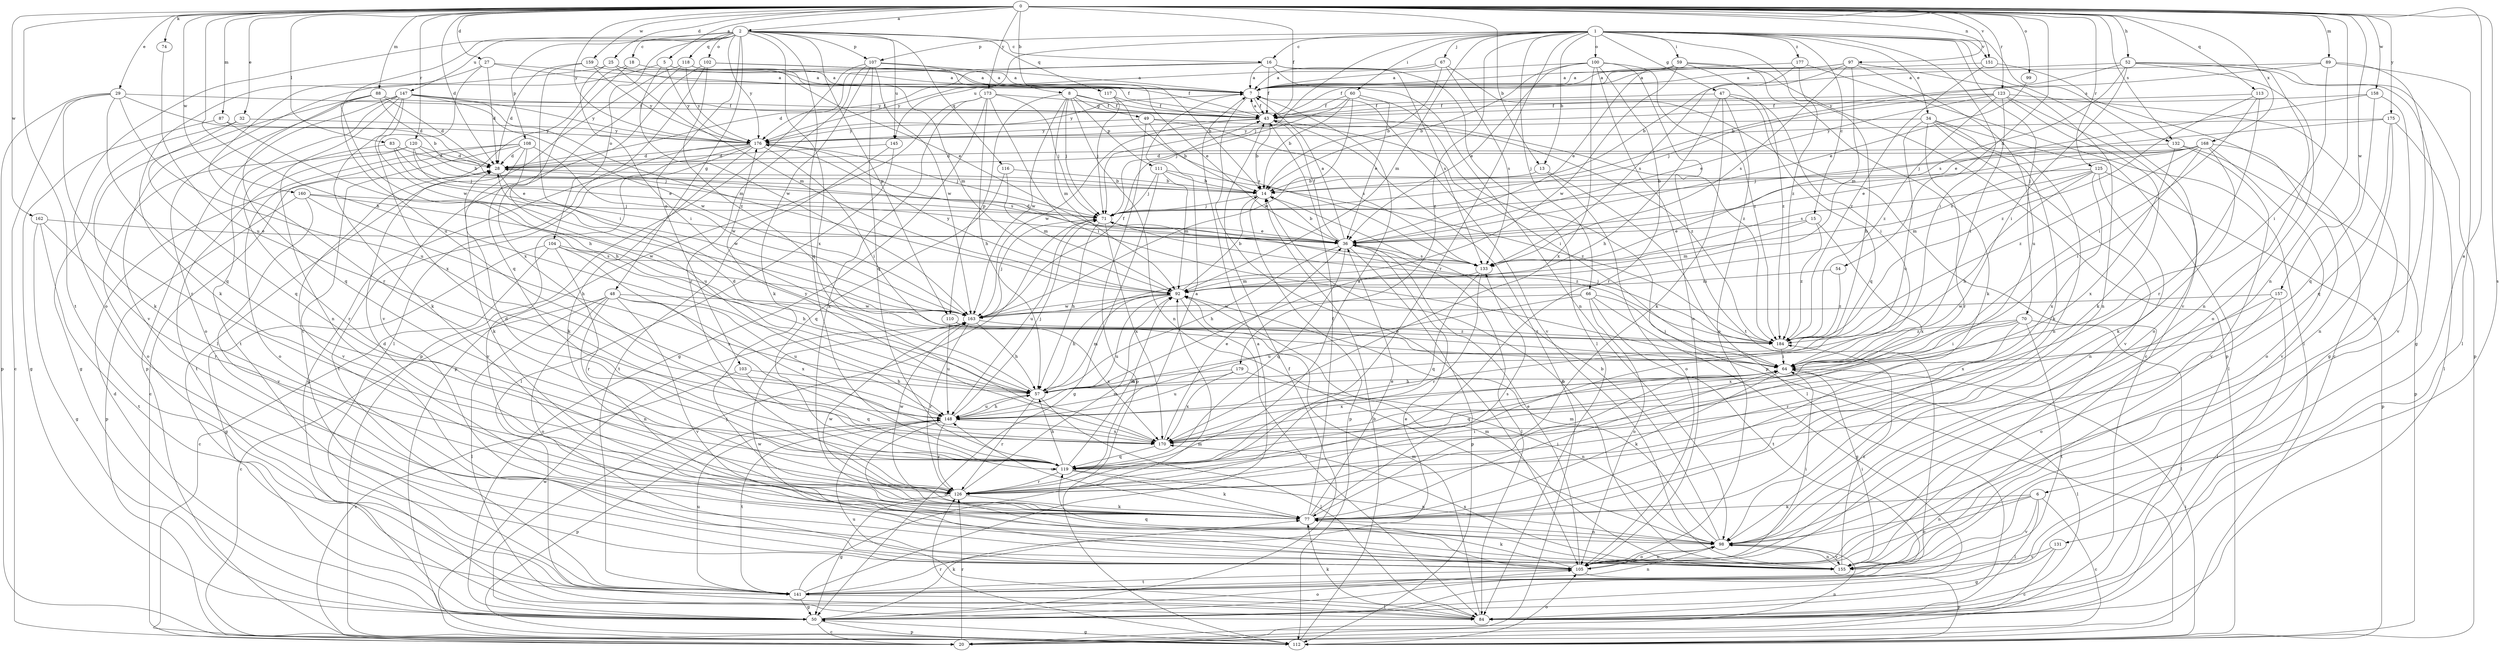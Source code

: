 strict digraph  {
0;
1;
2;
5;
6;
7;
8;
13;
14;
15;
16;
18;
20;
25;
27;
28;
29;
32;
34;
36;
43;
47;
48;
49;
50;
52;
54;
57;
59;
60;
64;
66;
67;
70;
71;
74;
77;
83;
84;
87;
88;
89;
92;
97;
98;
99;
100;
102;
103;
104;
105;
107;
108;
110;
111;
112;
113;
116;
117;
118;
119;
120;
123;
125;
126;
131;
132;
133;
141;
145;
147;
148;
151;
155;
157;
158;
159;
160;
162;
163;
168;
170;
173;
175;
176;
177;
179;
184;
0 -> 2  [label=a];
0 -> 5  [label=a];
0 -> 6  [label=a];
0 -> 8  [label=b];
0 -> 13  [label=b];
0 -> 25  [label=d];
0 -> 27  [label=d];
0 -> 28  [label=d];
0 -> 29  [label=e];
0 -> 32  [label=e];
0 -> 43  [label=f];
0 -> 52  [label=h];
0 -> 54  [label=h];
0 -> 57  [label=h];
0 -> 74  [label=k];
0 -> 83  [label=l];
0 -> 87  [label=m];
0 -> 88  [label=m];
0 -> 89  [label=m];
0 -> 97  [label=n];
0 -> 98  [label=n];
0 -> 99  [label=o];
0 -> 113  [label=q];
0 -> 120  [label=r];
0 -> 123  [label=r];
0 -> 125  [label=r];
0 -> 131  [label=s];
0 -> 132  [label=s];
0 -> 141  [label=t];
0 -> 151  [label=v];
0 -> 157  [label=w];
0 -> 158  [label=w];
0 -> 159  [label=w];
0 -> 160  [label=w];
0 -> 162  [label=w];
0 -> 168  [label=x];
0 -> 173  [label=y];
0 -> 175  [label=y];
0 -> 176  [label=y];
1 -> 13  [label=b];
1 -> 15  [label=c];
1 -> 16  [label=c];
1 -> 34  [label=e];
1 -> 47  [label=g];
1 -> 59  [label=i];
1 -> 60  [label=i];
1 -> 64  [label=i];
1 -> 66  [label=j];
1 -> 67  [label=j];
1 -> 70  [label=j];
1 -> 71  [label=j];
1 -> 92  [label=m];
1 -> 100  [label=o];
1 -> 107  [label=p];
1 -> 126  [label=r];
1 -> 132  [label=s];
1 -> 145  [label=u];
1 -> 151  [label=v];
1 -> 155  [label=v];
1 -> 177  [label=z];
1 -> 179  [label=z];
1 -> 184  [label=z];
2 -> 16  [label=c];
2 -> 18  [label=c];
2 -> 48  [label=g];
2 -> 102  [label=o];
2 -> 103  [label=o];
2 -> 104  [label=o];
2 -> 105  [label=o];
2 -> 107  [label=p];
2 -> 108  [label=p];
2 -> 110  [label=p];
2 -> 116  [label=q];
2 -> 117  [label=q];
2 -> 118  [label=q];
2 -> 119  [label=q];
2 -> 145  [label=u];
2 -> 147  [label=u];
2 -> 148  [label=u];
2 -> 170  [label=x];
2 -> 176  [label=y];
5 -> 7  [label=a];
5 -> 36  [label=e];
5 -> 155  [label=v];
5 -> 163  [label=w];
5 -> 176  [label=y];
6 -> 20  [label=c];
6 -> 77  [label=k];
6 -> 84  [label=l];
6 -> 98  [label=n];
6 -> 105  [label=o];
6 -> 155  [label=v];
7 -> 43  [label=f];
7 -> 105  [label=o];
7 -> 155  [label=v];
7 -> 176  [label=y];
8 -> 43  [label=f];
8 -> 49  [label=g];
8 -> 71  [label=j];
8 -> 92  [label=m];
8 -> 98  [label=n];
8 -> 110  [label=p];
8 -> 111  [label=p];
8 -> 163  [label=w];
8 -> 184  [label=z];
13 -> 14  [label=b];
13 -> 84  [label=l];
13 -> 105  [label=o];
14 -> 71  [label=j];
14 -> 112  [label=p];
15 -> 36  [label=e];
15 -> 92  [label=m];
15 -> 170  [label=x];
15 -> 184  [label=z];
16 -> 7  [label=a];
16 -> 28  [label=d];
16 -> 43  [label=f];
16 -> 84  [label=l];
16 -> 98  [label=n];
16 -> 133  [label=s];
16 -> 176  [label=y];
18 -> 7  [label=a];
18 -> 141  [label=t];
18 -> 170  [label=x];
20 -> 98  [label=n];
20 -> 126  [label=r];
25 -> 7  [label=a];
25 -> 43  [label=f];
25 -> 64  [label=i];
25 -> 92  [label=m];
25 -> 126  [label=r];
27 -> 7  [label=a];
27 -> 28  [label=d];
27 -> 43  [label=f];
27 -> 77  [label=k];
27 -> 163  [label=w];
28 -> 14  [label=b];
28 -> 163  [label=w];
29 -> 20  [label=c];
29 -> 28  [label=d];
29 -> 43  [label=f];
29 -> 112  [label=p];
29 -> 119  [label=q];
29 -> 126  [label=r];
29 -> 148  [label=u];
32 -> 50  [label=g];
32 -> 119  [label=q];
32 -> 176  [label=y];
34 -> 77  [label=k];
34 -> 84  [label=l];
34 -> 98  [label=n];
34 -> 126  [label=r];
34 -> 148  [label=u];
34 -> 155  [label=v];
34 -> 176  [label=y];
36 -> 7  [label=a];
36 -> 14  [label=b];
36 -> 28  [label=d];
36 -> 43  [label=f];
36 -> 57  [label=h];
36 -> 84  [label=l];
36 -> 112  [label=p];
36 -> 119  [label=q];
36 -> 133  [label=s];
43 -> 7  [label=a];
43 -> 14  [label=b];
43 -> 20  [label=c];
43 -> 64  [label=i];
43 -> 163  [label=w];
43 -> 176  [label=y];
47 -> 43  [label=f];
47 -> 57  [label=h];
47 -> 64  [label=i];
47 -> 77  [label=k];
47 -> 105  [label=o];
47 -> 119  [label=q];
48 -> 20  [label=c];
48 -> 84  [label=l];
48 -> 98  [label=n];
48 -> 105  [label=o];
48 -> 148  [label=u];
48 -> 155  [label=v];
48 -> 163  [label=w];
48 -> 170  [label=x];
49 -> 14  [label=b];
49 -> 112  [label=p];
49 -> 133  [label=s];
49 -> 176  [label=y];
49 -> 184  [label=z];
50 -> 20  [label=c];
50 -> 28  [label=d];
50 -> 43  [label=f];
50 -> 71  [label=j];
50 -> 77  [label=k];
50 -> 105  [label=o];
50 -> 112  [label=p];
52 -> 7  [label=a];
52 -> 14  [label=b];
52 -> 50  [label=g];
52 -> 64  [label=i];
52 -> 98  [label=n];
52 -> 105  [label=o];
52 -> 112  [label=p];
52 -> 133  [label=s];
54 -> 92  [label=m];
54 -> 184  [label=z];
57 -> 28  [label=d];
57 -> 84  [label=l];
57 -> 92  [label=m];
57 -> 126  [label=r];
57 -> 148  [label=u];
59 -> 7  [label=a];
59 -> 36  [label=e];
59 -> 77  [label=k];
59 -> 112  [label=p];
59 -> 163  [label=w];
59 -> 184  [label=z];
60 -> 14  [label=b];
60 -> 36  [label=e];
60 -> 43  [label=f];
60 -> 71  [label=j];
60 -> 112  [label=p];
60 -> 163  [label=w];
64 -> 57  [label=h];
64 -> 77  [label=k];
64 -> 84  [label=l];
64 -> 119  [label=q];
64 -> 170  [label=x];
66 -> 50  [label=g];
66 -> 64  [label=i];
66 -> 105  [label=o];
66 -> 141  [label=t];
66 -> 148  [label=u];
66 -> 163  [label=w];
67 -> 7  [label=a];
67 -> 14  [label=b];
67 -> 20  [label=c];
67 -> 133  [label=s];
67 -> 176  [label=y];
70 -> 64  [label=i];
70 -> 84  [label=l];
70 -> 126  [label=r];
70 -> 141  [label=t];
70 -> 170  [label=x];
70 -> 184  [label=z];
71 -> 36  [label=e];
71 -> 57  [label=h];
71 -> 148  [label=u];
71 -> 170  [label=x];
71 -> 184  [label=z];
74 -> 148  [label=u];
77 -> 28  [label=d];
77 -> 36  [label=e];
77 -> 43  [label=f];
77 -> 64  [label=i];
77 -> 98  [label=n];
77 -> 133  [label=s];
77 -> 148  [label=u];
77 -> 163  [label=w];
83 -> 28  [label=d];
83 -> 36  [label=e];
83 -> 71  [label=j];
83 -> 126  [label=r];
84 -> 77  [label=k];
84 -> 92  [label=m];
84 -> 148  [label=u];
87 -> 50  [label=g];
87 -> 57  [label=h];
87 -> 176  [label=y];
88 -> 14  [label=b];
88 -> 28  [label=d];
88 -> 43  [label=f];
88 -> 57  [label=h];
88 -> 77  [label=k];
88 -> 119  [label=q];
89 -> 7  [label=a];
89 -> 64  [label=i];
89 -> 84  [label=l];
89 -> 155  [label=v];
89 -> 176  [label=y];
92 -> 14  [label=b];
92 -> 57  [label=h];
92 -> 84  [label=l];
92 -> 148  [label=u];
92 -> 163  [label=w];
92 -> 176  [label=y];
97 -> 7  [label=a];
97 -> 14  [label=b];
97 -> 43  [label=f];
97 -> 92  [label=m];
97 -> 98  [label=n];
97 -> 133  [label=s];
97 -> 148  [label=u];
98 -> 14  [label=b];
98 -> 92  [label=m];
98 -> 105  [label=o];
98 -> 155  [label=v];
99 -> 36  [label=e];
100 -> 7  [label=a];
100 -> 14  [label=b];
100 -> 36  [label=e];
100 -> 105  [label=o];
100 -> 126  [label=r];
100 -> 141  [label=t];
100 -> 170  [label=x];
100 -> 184  [label=z];
102 -> 7  [label=a];
102 -> 14  [label=b];
102 -> 84  [label=l];
102 -> 155  [label=v];
102 -> 184  [label=z];
103 -> 20  [label=c];
103 -> 57  [label=h];
103 -> 119  [label=q];
104 -> 20  [label=c];
104 -> 50  [label=g];
104 -> 57  [label=h];
104 -> 126  [label=r];
104 -> 133  [label=s];
104 -> 170  [label=x];
105 -> 36  [label=e];
105 -> 64  [label=i];
105 -> 77  [label=k];
105 -> 98  [label=n];
105 -> 112  [label=p];
105 -> 119  [label=q];
105 -> 141  [label=t];
105 -> 163  [label=w];
107 -> 7  [label=a];
107 -> 36  [label=e];
107 -> 77  [label=k];
107 -> 112  [label=p];
107 -> 119  [label=q];
107 -> 126  [label=r];
107 -> 163  [label=w];
108 -> 20  [label=c];
108 -> 28  [label=d];
108 -> 77  [label=k];
108 -> 105  [label=o];
108 -> 148  [label=u];
108 -> 155  [label=v];
108 -> 163  [label=w];
110 -> 148  [label=u];
110 -> 170  [label=x];
110 -> 184  [label=z];
111 -> 14  [label=b];
111 -> 50  [label=g];
111 -> 71  [label=j];
111 -> 92  [label=m];
111 -> 184  [label=z];
112 -> 14  [label=b];
112 -> 50  [label=g];
112 -> 64  [label=i];
112 -> 105  [label=o];
112 -> 126  [label=r];
112 -> 163  [label=w];
113 -> 43  [label=f];
113 -> 64  [label=i];
113 -> 126  [label=r];
113 -> 184  [label=z];
116 -> 14  [label=b];
116 -> 92  [label=m];
116 -> 119  [label=q];
117 -> 43  [label=f];
117 -> 71  [label=j];
117 -> 133  [label=s];
118 -> 7  [label=a];
118 -> 84  [label=l];
118 -> 92  [label=m];
118 -> 119  [label=q];
118 -> 176  [label=y];
119 -> 7  [label=a];
119 -> 28  [label=d];
119 -> 57  [label=h];
119 -> 77  [label=k];
119 -> 92  [label=m];
119 -> 98  [label=n];
119 -> 126  [label=r];
120 -> 14  [label=b];
120 -> 28  [label=d];
120 -> 36  [label=e];
120 -> 71  [label=j];
120 -> 105  [label=o];
120 -> 141  [label=t];
123 -> 36  [label=e];
123 -> 43  [label=f];
123 -> 50  [label=g];
123 -> 64  [label=i];
123 -> 71  [label=j];
123 -> 77  [label=k];
123 -> 105  [label=o];
123 -> 184  [label=z];
125 -> 14  [label=b];
125 -> 57  [label=h];
125 -> 92  [label=m];
125 -> 98  [label=n];
125 -> 112  [label=p];
125 -> 133  [label=s];
125 -> 170  [label=x];
126 -> 7  [label=a];
126 -> 50  [label=g];
126 -> 64  [label=i];
126 -> 77  [label=k];
126 -> 92  [label=m];
126 -> 163  [label=w];
131 -> 20  [label=c];
131 -> 50  [label=g];
131 -> 155  [label=v];
132 -> 28  [label=d];
132 -> 112  [label=p];
132 -> 155  [label=v];
132 -> 170  [label=x];
133 -> 92  [label=m];
133 -> 119  [label=q];
133 -> 126  [label=r];
141 -> 7  [label=a];
141 -> 36  [label=e];
141 -> 50  [label=g];
141 -> 84  [label=l];
141 -> 92  [label=m];
141 -> 98  [label=n];
141 -> 148  [label=u];
145 -> 28  [label=d];
145 -> 84  [label=l];
145 -> 141  [label=t];
147 -> 43  [label=f];
147 -> 77  [label=k];
147 -> 92  [label=m];
147 -> 98  [label=n];
147 -> 105  [label=o];
147 -> 112  [label=p];
147 -> 141  [label=t];
147 -> 163  [label=w];
147 -> 170  [label=x];
147 -> 176  [label=y];
148 -> 57  [label=h];
148 -> 71  [label=j];
148 -> 105  [label=o];
148 -> 112  [label=p];
148 -> 126  [label=r];
148 -> 141  [label=t];
148 -> 170  [label=x];
151 -> 7  [label=a];
151 -> 20  [label=c];
151 -> 184  [label=z];
155 -> 14  [label=b];
155 -> 64  [label=i];
155 -> 92  [label=m];
155 -> 98  [label=n];
155 -> 170  [label=x];
155 -> 184  [label=z];
157 -> 84  [label=l];
157 -> 105  [label=o];
157 -> 163  [label=w];
157 -> 170  [label=x];
158 -> 36  [label=e];
158 -> 43  [label=f];
158 -> 119  [label=q];
158 -> 155  [label=v];
159 -> 7  [label=a];
159 -> 28  [label=d];
159 -> 64  [label=i];
159 -> 176  [label=y];
160 -> 57  [label=h];
160 -> 71  [label=j];
160 -> 112  [label=p];
160 -> 155  [label=v];
160 -> 163  [label=w];
162 -> 36  [label=e];
162 -> 50  [label=g];
162 -> 126  [label=r];
162 -> 141  [label=t];
163 -> 43  [label=f];
163 -> 57  [label=h];
163 -> 71  [label=j];
163 -> 126  [label=r];
163 -> 184  [label=z];
168 -> 28  [label=d];
168 -> 36  [label=e];
168 -> 64  [label=i];
168 -> 71  [label=j];
168 -> 77  [label=k];
168 -> 105  [label=o];
168 -> 133  [label=s];
168 -> 155  [label=v];
168 -> 184  [label=z];
170 -> 36  [label=e];
170 -> 119  [label=q];
170 -> 176  [label=y];
173 -> 43  [label=f];
173 -> 50  [label=g];
173 -> 57  [label=h];
173 -> 64  [label=i];
173 -> 71  [label=j];
173 -> 77  [label=k];
173 -> 112  [label=p];
175 -> 71  [label=j];
175 -> 84  [label=l];
175 -> 98  [label=n];
175 -> 119  [label=q];
175 -> 176  [label=y];
176 -> 28  [label=d];
176 -> 50  [label=g];
176 -> 64  [label=i];
176 -> 71  [label=j];
176 -> 77  [label=k];
176 -> 133  [label=s];
176 -> 141  [label=t];
176 -> 155  [label=v];
177 -> 7  [label=a];
177 -> 57  [label=h];
177 -> 84  [label=l];
177 -> 133  [label=s];
179 -> 57  [label=h];
179 -> 98  [label=n];
179 -> 148  [label=u];
179 -> 170  [label=x];
184 -> 64  [label=i];
184 -> 71  [label=j];
}
